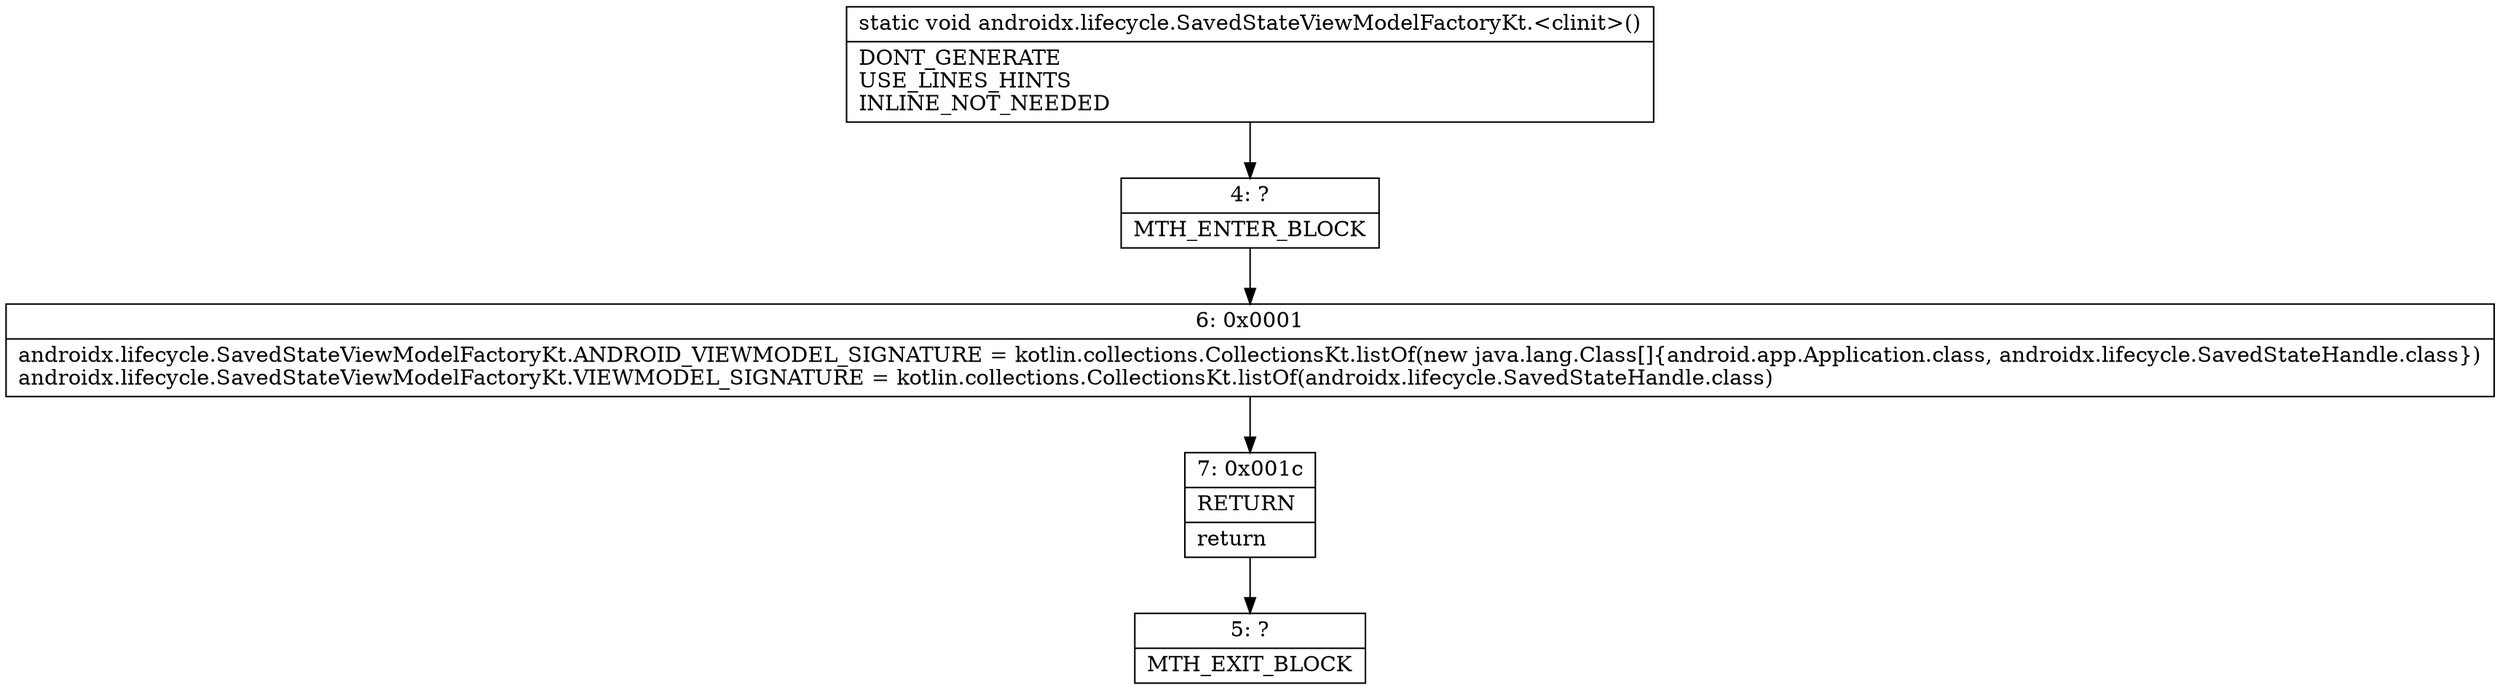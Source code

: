 digraph "CFG forandroidx.lifecycle.SavedStateViewModelFactoryKt.\<clinit\>()V" {
Node_4 [shape=record,label="{4\:\ ?|MTH_ENTER_BLOCK\l}"];
Node_6 [shape=record,label="{6\:\ 0x0001|androidx.lifecycle.SavedStateViewModelFactoryKt.ANDROID_VIEWMODEL_SIGNATURE = kotlin.collections.CollectionsKt.listOf(new java.lang.Class[]\{android.app.Application.class, androidx.lifecycle.SavedStateHandle.class\})\landroidx.lifecycle.SavedStateViewModelFactoryKt.VIEWMODEL_SIGNATURE = kotlin.collections.CollectionsKt.listOf(androidx.lifecycle.SavedStateHandle.class)\l}"];
Node_7 [shape=record,label="{7\:\ 0x001c|RETURN\l|return\l}"];
Node_5 [shape=record,label="{5\:\ ?|MTH_EXIT_BLOCK\l}"];
MethodNode[shape=record,label="{static void androidx.lifecycle.SavedStateViewModelFactoryKt.\<clinit\>()  | DONT_GENERATE\lUSE_LINES_HINTS\lINLINE_NOT_NEEDED\l}"];
MethodNode -> Node_4;Node_4 -> Node_6;
Node_6 -> Node_7;
Node_7 -> Node_5;
}

